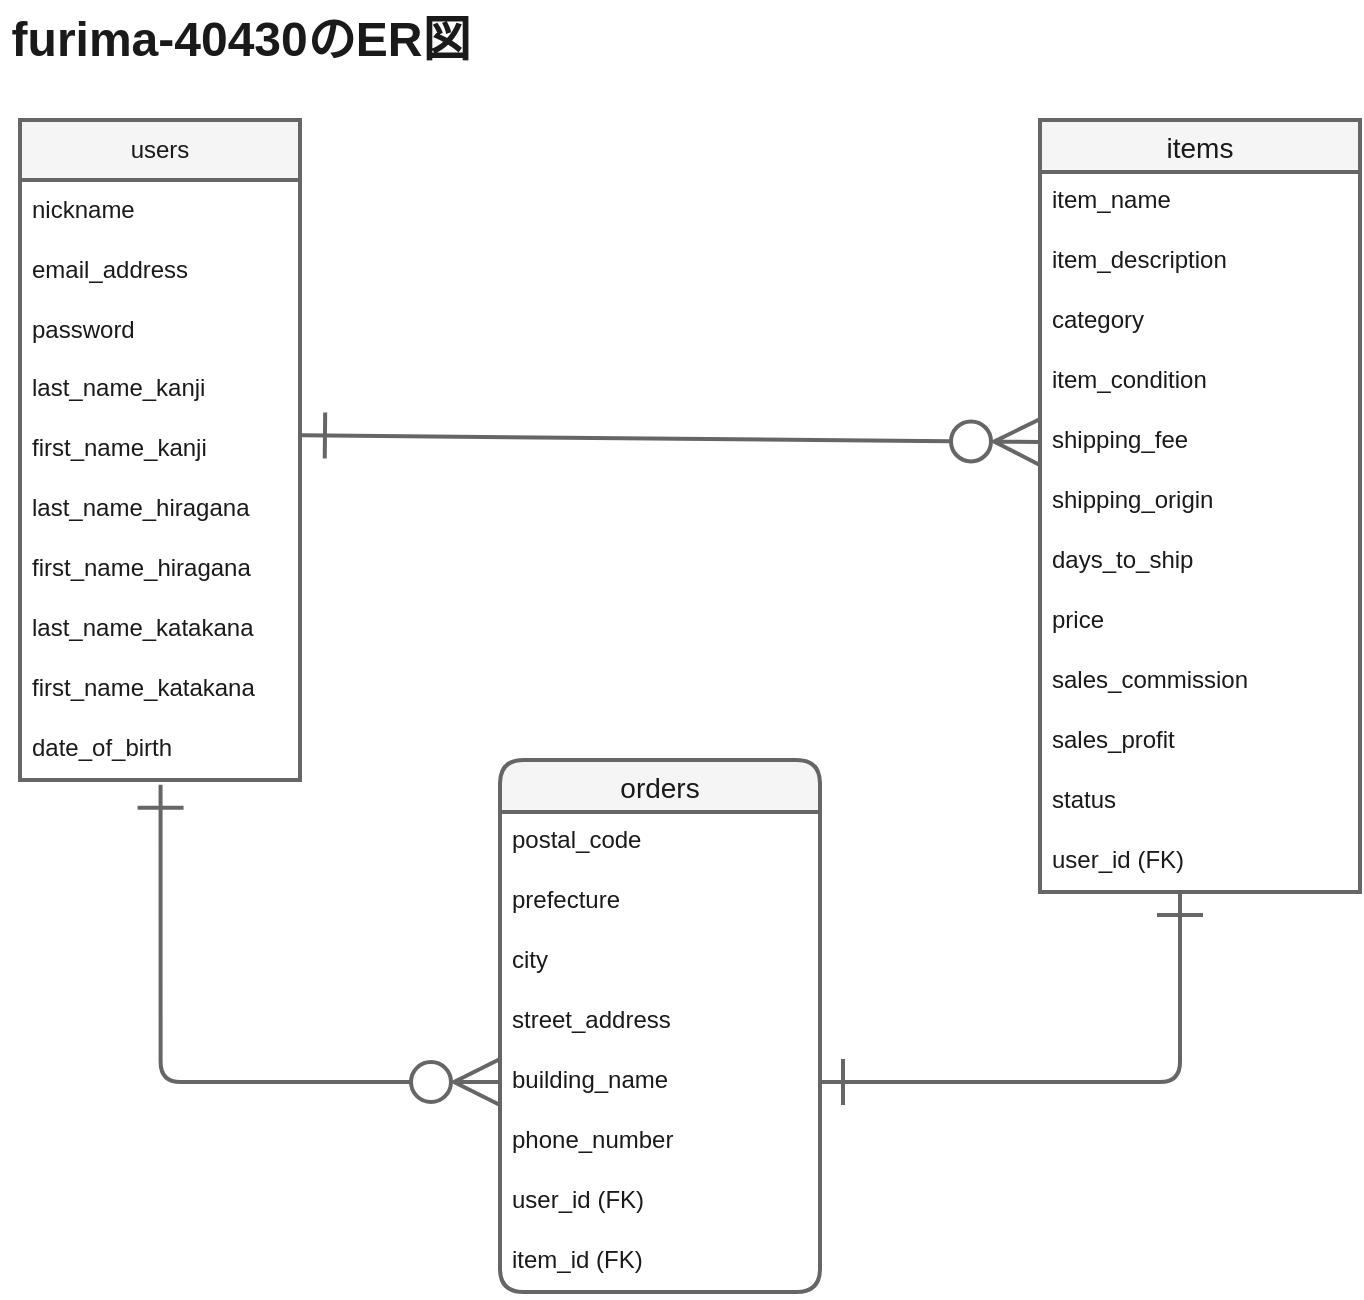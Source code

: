 <mxfile>
    <diagram id="VTpgHQb_v6LYCD4oiGrA" name="ページ1">
        <mxGraphModel dx="558" dy="419" grid="1" gridSize="10" guides="1" tooltips="1" connect="1" arrows="1" fold="1" page="1" pageScale="1" pageWidth="827" pageHeight="1169" background="#FFFFFF" math="0" shadow="0">
            <root>
                <mxCell id="0"/>
                <mxCell id="1" parent="0"/>
                <mxCell id="2" value="users" style="swimlane;fontStyle=0;childLayout=stackLayout;horizontal=1;startSize=30;horizontalStack=0;resizeParent=1;resizeParentMax=0;resizeLast=0;collapsible=1;marginBottom=0;whiteSpace=wrap;html=1;fillColor=#f5f5f5;strokeColor=#666666;fontColor=#1A1A1A;strokeWidth=2;" parent="1" vertex="1">
                    <mxGeometry x="50" y="80" width="140" height="330" as="geometry"/>
                </mxCell>
                <mxCell id="3" value="nickname" style="text;strokeColor=none;fillColor=none;align=left;verticalAlign=middle;spacingLeft=4;spacingRight=4;overflow=hidden;points=[[0,0.5],[1,0.5]];portConstraint=eastwest;rotatable=0;whiteSpace=wrap;html=1;fontColor=#1A1A1A;" parent="2" vertex="1">
                    <mxGeometry y="30" width="140" height="30" as="geometry"/>
                </mxCell>
                <mxCell id="4" value="email_address" style="text;strokeColor=none;fillColor=none;align=left;verticalAlign=middle;spacingLeft=4;spacingRight=4;overflow=hidden;points=[[0,0.5],[1,0.5]];portConstraint=eastwest;rotatable=0;whiteSpace=wrap;html=1;fontColor=#1A1A1A;" parent="2" vertex="1">
                    <mxGeometry y="60" width="140" height="30" as="geometry"/>
                </mxCell>
                <mxCell id="5" value="password" style="text;strokeColor=none;fillColor=none;align=left;verticalAlign=middle;spacingLeft=4;spacingRight=4;overflow=hidden;points=[[0,0.5],[1,0.5]];portConstraint=eastwest;rotatable=0;whiteSpace=wrap;html=1;fontColor=#1A1A1A;" parent="2" vertex="1">
                    <mxGeometry y="90" width="140" height="30" as="geometry"/>
                </mxCell>
                <mxCell id="8" value="last_name_kanji" style="text;strokeColor=none;fillColor=none;spacingLeft=4;spacingRight=4;overflow=hidden;rotatable=0;points=[[0,0.5],[1,0.5]];portConstraint=eastwest;fontSize=12;fontColor=#1A1A1A;" parent="2" vertex="1">
                    <mxGeometry y="120" width="140" height="30" as="geometry"/>
                </mxCell>
                <mxCell id="9" value="first_name_kanji" style="text;strokeColor=none;fillColor=none;spacingLeft=4;spacingRight=4;overflow=hidden;rotatable=0;points=[[0,0.5],[1,0.5]];portConstraint=eastwest;fontSize=12;fontColor=#1A1A1A;" parent="2" vertex="1">
                    <mxGeometry y="150" width="140" height="30" as="geometry"/>
                </mxCell>
                <mxCell id="10" value="last_name_hiragana" style="text;strokeColor=none;fillColor=none;spacingLeft=4;spacingRight=4;overflow=hidden;rotatable=0;points=[[0,0.5],[1,0.5]];portConstraint=eastwest;fontSize=12;fontColor=#1A1A1A;" parent="2" vertex="1">
                    <mxGeometry y="180" width="140" height="30" as="geometry"/>
                </mxCell>
                <mxCell id="12" value="first_name_hiragana" style="text;strokeColor=none;fillColor=none;spacingLeft=4;spacingRight=4;overflow=hidden;rotatable=0;points=[[0,0.5],[1,0.5]];portConstraint=eastwest;fontSize=12;fontColor=#1A1A1A;" parent="2" vertex="1">
                    <mxGeometry y="210" width="140" height="30" as="geometry"/>
                </mxCell>
                <mxCell id="13" value="last_name_katakana" style="text;strokeColor=none;fillColor=none;spacingLeft=4;spacingRight=4;overflow=hidden;rotatable=0;points=[[0,0.5],[1,0.5]];portConstraint=eastwest;fontSize=12;fontColor=#1A1A1A;" parent="2" vertex="1">
                    <mxGeometry y="240" width="140" height="30" as="geometry"/>
                </mxCell>
                <mxCell id="15" value="first_name_katakana" style="text;strokeColor=none;fillColor=none;spacingLeft=4;spacingRight=4;overflow=hidden;rotatable=0;points=[[0,0.5],[1,0.5]];portConstraint=eastwest;fontSize=12;fontColor=#1A1A1A;" parent="2" vertex="1">
                    <mxGeometry y="270" width="140" height="30" as="geometry"/>
                </mxCell>
                <mxCell id="14" value="date_of_birth" style="text;strokeColor=none;fillColor=none;spacingLeft=4;spacingRight=4;overflow=hidden;rotatable=0;points=[[0,0.5],[1,0.5]];portConstraint=eastwest;fontSize=12;fontColor=#1A1A1A;" parent="2" vertex="1">
                    <mxGeometry y="300" width="140" height="30" as="geometry"/>
                </mxCell>
                <mxCell id="16" value="items" style="swimlane;fontStyle=0;childLayout=stackLayout;horizontal=1;startSize=26;horizontalStack=0;resizeParent=1;resizeParentMax=0;resizeLast=0;collapsible=1;marginBottom=0;align=center;fontSize=14;fillColor=#f5f5f5;fontColor=#1A1A1A;strokeColor=#666666;strokeWidth=2;" parent="1" vertex="1">
                    <mxGeometry x="560" y="80" width="160" height="386" as="geometry"/>
                </mxCell>
                <mxCell id="17" value="item_name" style="text;strokeColor=none;fillColor=none;spacingLeft=4;spacingRight=4;overflow=hidden;rotatable=0;points=[[0,0.5],[1,0.5]];portConstraint=eastwest;fontSize=12;fontColor=#1A1A1A;" parent="16" vertex="1">
                    <mxGeometry y="26" width="160" height="30" as="geometry"/>
                </mxCell>
                <mxCell id="18" value="item_description" style="text;strokeColor=none;fillColor=none;spacingLeft=4;spacingRight=4;overflow=hidden;rotatable=0;points=[[0,0.5],[1,0.5]];portConstraint=eastwest;fontSize=12;fontColor=#1A1A1A;" parent="16" vertex="1">
                    <mxGeometry y="56" width="160" height="30" as="geometry"/>
                </mxCell>
                <mxCell id="20" value="category" style="text;strokeColor=none;fillColor=none;spacingLeft=4;spacingRight=4;overflow=hidden;rotatable=0;points=[[0,0.5],[1,0.5]];portConstraint=eastwest;fontSize=12;fontColor=#1A1A1A;" parent="16" vertex="1">
                    <mxGeometry y="86" width="160" height="30" as="geometry"/>
                </mxCell>
                <mxCell id="27" value="item_condition" style="text;strokeColor=none;fillColor=none;spacingLeft=4;spacingRight=4;overflow=hidden;rotatable=0;points=[[0,0.5],[1,0.5]];portConstraint=eastwest;fontSize=12;fontColor=#1A1A1A;" parent="16" vertex="1">
                    <mxGeometry y="116" width="160" height="30" as="geometry"/>
                </mxCell>
                <mxCell id="21" value="shipping_fee" style="text;strokeColor=none;fillColor=none;spacingLeft=4;spacingRight=4;overflow=hidden;rotatable=0;points=[[0,0.5],[1,0.5]];portConstraint=eastwest;fontSize=12;fontColor=#1A1A1A;" parent="16" vertex="1">
                    <mxGeometry y="146" width="160" height="30" as="geometry"/>
                </mxCell>
                <mxCell id="22" value="shipping_origin" style="text;strokeColor=none;fillColor=none;spacingLeft=4;spacingRight=4;overflow=hidden;rotatable=0;points=[[0,0.5],[1,0.5]];portConstraint=eastwest;fontSize=12;fontColor=#1A1A1A;" parent="16" vertex="1">
                    <mxGeometry y="176" width="160" height="30" as="geometry"/>
                </mxCell>
                <mxCell id="19" value="days_to_ship" style="text;strokeColor=none;fillColor=none;spacingLeft=4;spacingRight=4;overflow=hidden;rotatable=0;points=[[0,0.5],[1,0.5]];portConstraint=eastwest;fontSize=12;fontColor=#1A1A1A;" parent="16" vertex="1">
                    <mxGeometry y="206" width="160" height="30" as="geometry"/>
                </mxCell>
                <mxCell id="25" value="price" style="text;strokeColor=none;fillColor=none;spacingLeft=4;spacingRight=4;overflow=hidden;rotatable=0;points=[[0,0.5],[1,0.5]];portConstraint=eastwest;fontSize=12;fontColor=#1A1A1A;" parent="16" vertex="1">
                    <mxGeometry y="236" width="160" height="30" as="geometry"/>
                </mxCell>
                <mxCell id="26" value="sales_commission" style="text;strokeColor=none;fillColor=none;spacingLeft=4;spacingRight=4;overflow=hidden;rotatable=0;points=[[0,0.5],[1,0.5]];portConstraint=eastwest;fontSize=12;fontColor=#1A1A1A;" parent="16" vertex="1">
                    <mxGeometry y="266" width="160" height="30" as="geometry"/>
                </mxCell>
                <mxCell id="28" value="sales_profit" style="text;strokeColor=none;fillColor=none;spacingLeft=4;spacingRight=4;overflow=hidden;rotatable=0;points=[[0,0.5],[1,0.5]];portConstraint=eastwest;fontSize=12;fontColor=#1A1A1A;" parent="16" vertex="1">
                    <mxGeometry y="296" width="160" height="30" as="geometry"/>
                </mxCell>
                <mxCell id="29" value="status" style="text;strokeColor=none;fillColor=none;spacingLeft=4;spacingRight=4;overflow=hidden;rotatable=0;points=[[0,0.5],[1,0.5]];portConstraint=eastwest;fontSize=12;fontColor=#1A1A1A;" parent="16" vertex="1">
                    <mxGeometry y="326" width="160" height="30" as="geometry"/>
                </mxCell>
                <mxCell id="23" value="user_id (FK)&#10;" style="text;strokeColor=none;fillColor=none;spacingLeft=4;spacingRight=4;overflow=hidden;rotatable=0;points=[[0,0.5],[1,0.5]];portConstraint=eastwest;fontSize=12;fontColor=#1A1A1A;" parent="16" vertex="1">
                    <mxGeometry y="356" width="160" height="30" as="geometry"/>
                </mxCell>
                <mxCell id="30" value="orders" style="swimlane;fontStyle=0;childLayout=stackLayout;horizontal=1;startSize=26;horizontalStack=0;resizeParent=1;resizeParentMax=0;resizeLast=0;collapsible=1;marginBottom=0;align=center;fontSize=14;rounded=1;fillColor=#f5f5f5;fontColor=#1A1A1A;strokeColor=#666666;strokeWidth=2;" parent="1" vertex="1">
                    <mxGeometry x="290" y="400" width="160" height="266" as="geometry"/>
                </mxCell>
                <mxCell id="31" value="postal_code" style="text;strokeColor=none;fillColor=none;spacingLeft=4;spacingRight=4;overflow=hidden;rotatable=0;points=[[0,0.5],[1,0.5]];portConstraint=eastwest;fontSize=12;rounded=1;fontColor=#1A1A1A;" parent="30" vertex="1">
                    <mxGeometry y="26" width="160" height="30" as="geometry"/>
                </mxCell>
                <mxCell id="32" value="prefecture" style="text;strokeColor=none;fillColor=none;spacingLeft=4;spacingRight=4;overflow=hidden;rotatable=0;points=[[0,0.5],[1,0.5]];portConstraint=eastwest;fontSize=12;fontColor=#1A1A1A;" parent="30" vertex="1">
                    <mxGeometry y="56" width="160" height="30" as="geometry"/>
                </mxCell>
                <mxCell id="33" value="city" style="text;strokeColor=none;fillColor=none;spacingLeft=4;spacingRight=4;overflow=hidden;rotatable=0;points=[[0,0.5],[1,0.5]];portConstraint=eastwest;fontSize=12;fontColor=#1A1A1A;" parent="30" vertex="1">
                    <mxGeometry y="86" width="160" height="30" as="geometry"/>
                </mxCell>
                <mxCell id="36" value="street_address" style="text;strokeColor=none;fillColor=none;spacingLeft=4;spacingRight=4;overflow=hidden;rotatable=0;points=[[0,0.5],[1,0.5]];portConstraint=eastwest;fontSize=12;fontColor=#1A1A1A;" parent="30" vertex="1">
                    <mxGeometry y="116" width="160" height="30" as="geometry"/>
                </mxCell>
                <mxCell id="37" value="building_name" style="text;strokeColor=none;fillColor=none;spacingLeft=4;spacingRight=4;overflow=hidden;rotatable=0;points=[[0,0.5],[1,0.5]];portConstraint=eastwest;fontSize=12;fontColor=#1A1A1A;" parent="30" vertex="1">
                    <mxGeometry y="146" width="160" height="30" as="geometry"/>
                </mxCell>
                <mxCell id="35" value="phone_number" style="text;strokeColor=none;fillColor=none;spacingLeft=4;spacingRight=4;overflow=hidden;rotatable=0;points=[[0,0.5],[1,0.5]];portConstraint=eastwest;fontSize=12;fontColor=#1A1A1A;" parent="30" vertex="1">
                    <mxGeometry y="176" width="160" height="30" as="geometry"/>
                </mxCell>
                <mxCell id="38" value="user_id (FK)" style="text;strokeColor=none;fillColor=none;spacingLeft=4;spacingRight=4;overflow=hidden;rotatable=0;points=[[0,0.5],[1,0.5]];portConstraint=eastwest;fontSize=12;fontColor=#1A1A1A;" parent="30" vertex="1">
                    <mxGeometry y="206" width="160" height="30" as="geometry"/>
                </mxCell>
                <mxCell id="39" value="item_id (FK)" style="text;strokeColor=none;fillColor=none;spacingLeft=4;spacingRight=4;overflow=hidden;rotatable=0;points=[[0,0.5],[1,0.5]];portConstraint=eastwest;fontSize=12;fontColor=#1A1A1A;" parent="30" vertex="1">
                    <mxGeometry y="236" width="160" height="30" as="geometry"/>
                </mxCell>
                <mxCell id="50" style="edgeStyle=none;html=1;exitX=1.007;exitY=0.256;exitDx=0;exitDy=0;endArrow=ERzeroToMany;endFill=0;jumpSize=6;startArrow=ERone;startFill=0;strokeWidth=2;endSize=20;startSize=20;fontColor=#1A1A1A;strokeColor=#666666;entryX=0;entryY=0.5;entryDx=0;entryDy=0;exitPerimeter=0;" parent="1" source="9" target="21" edge="1">
                    <mxGeometry relative="1" as="geometry">
                        <mxPoint x="550" y="245" as="targetPoint"/>
                    </mxGeometry>
                </mxCell>
                <mxCell id="51" style="edgeStyle=orthogonalEdgeStyle;jumpSize=6;html=1;exitX=1;exitY=0.5;exitDx=0;exitDy=0;strokeWidth=2;startArrow=ERone;startFill=0;endArrow=ERone;endFill=0;startSize=20;endSize=20;fontColor=#1A1A1A;strokeColor=#666666;" parent="1" source="37" target="23" edge="1">
                    <mxGeometry relative="1" as="geometry">
                        <mxPoint x="640" y="470" as="targetPoint"/>
                        <Array as="points">
                            <mxPoint x="630" y="561"/>
                        </Array>
                    </mxGeometry>
                </mxCell>
                <mxCell id="53" style="edgeStyle=orthogonalEdgeStyle;jumpSize=6;html=1;exitX=0;exitY=0.5;exitDx=0;exitDy=0;strokeWidth=2;startArrow=ERzeroToMany;startFill=0;endArrow=ERone;endFill=0;startSize=20;endSize=20;fontColor=#1A1A1A;strokeColor=#666666;entryX=0.502;entryY=1.078;entryDx=0;entryDy=0;entryPerimeter=0;" parent="1" source="37" target="14" edge="1">
                    <mxGeometry relative="1" as="geometry">
                        <mxPoint x="120" y="420" as="targetPoint"/>
                        <Array as="points">
                            <mxPoint x="120" y="561"/>
                        </Array>
                    </mxGeometry>
                </mxCell>
                <mxCell id="54" value="furima-40430のER図" style="text;strokeColor=none;fillColor=none;html=1;fontSize=24;fontStyle=1;verticalAlign=middle;align=center;rounded=1;fontColor=#1A1A1A;" parent="1" vertex="1">
                    <mxGeometry x="40" y="20" width="240" height="40" as="geometry"/>
                </mxCell>
            </root>
        </mxGraphModel>
    </diagram>
</mxfile>